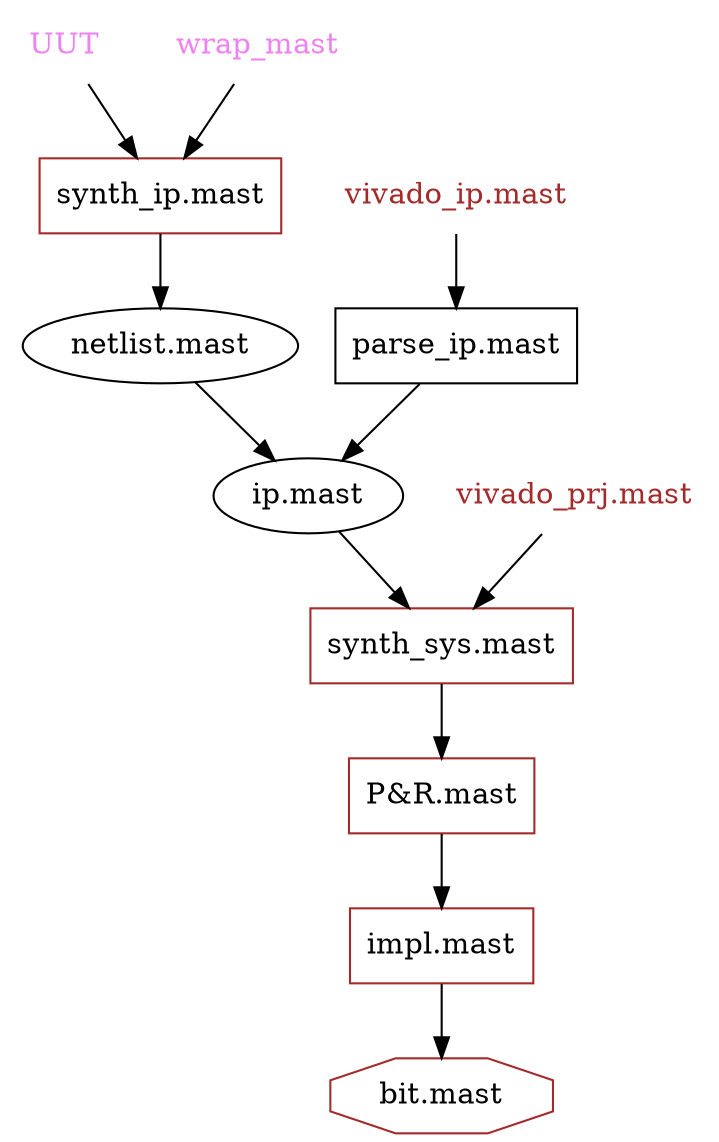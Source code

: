 strict digraph {
// Node definitions.
UUT [
shape=plaintext
fontcolor=violet
];
wrap_mast [
shape=plaintext
fontcolor=violet
];
"synth_ip.mast" [
color=brown
shape=box
];
"netlist.mast";
"ip.mast";
"vivado_prj.mast" [
shape=plaintext
fontcolor=brown
];
"synth_sys.mast" [
shape=box
color=brown
];
"P&R.mast" [
shape=box
color=brown
];
"impl.mast" [
shape=box
color=brown
];
"bit.mast" [
shape=octagon
color=brown
];
"vivado_ip.mast" [
shape=plaintext
fontcolor=brown
];
"parse_ip.mast" [shape=box];

// Edge definitions.
UUT -> "synth_ip.mast";
wrap_mast -> "synth_ip.mast";
"synth_ip.mast" -> "netlist.mast";
"netlist.mast" -> "ip.mast";
"ip.mast" -> "synth_sys.mast";
"vivado_prj.mast" -> "synth_sys.mast";
"synth_sys.mast" -> "P&R.mast";
"P&R.mast" -> "impl.mast";
"impl.mast" -> "bit.mast";
"vivado_ip.mast" -> "parse_ip.mast";
"parse_ip.mast" -> "ip.mast";
}